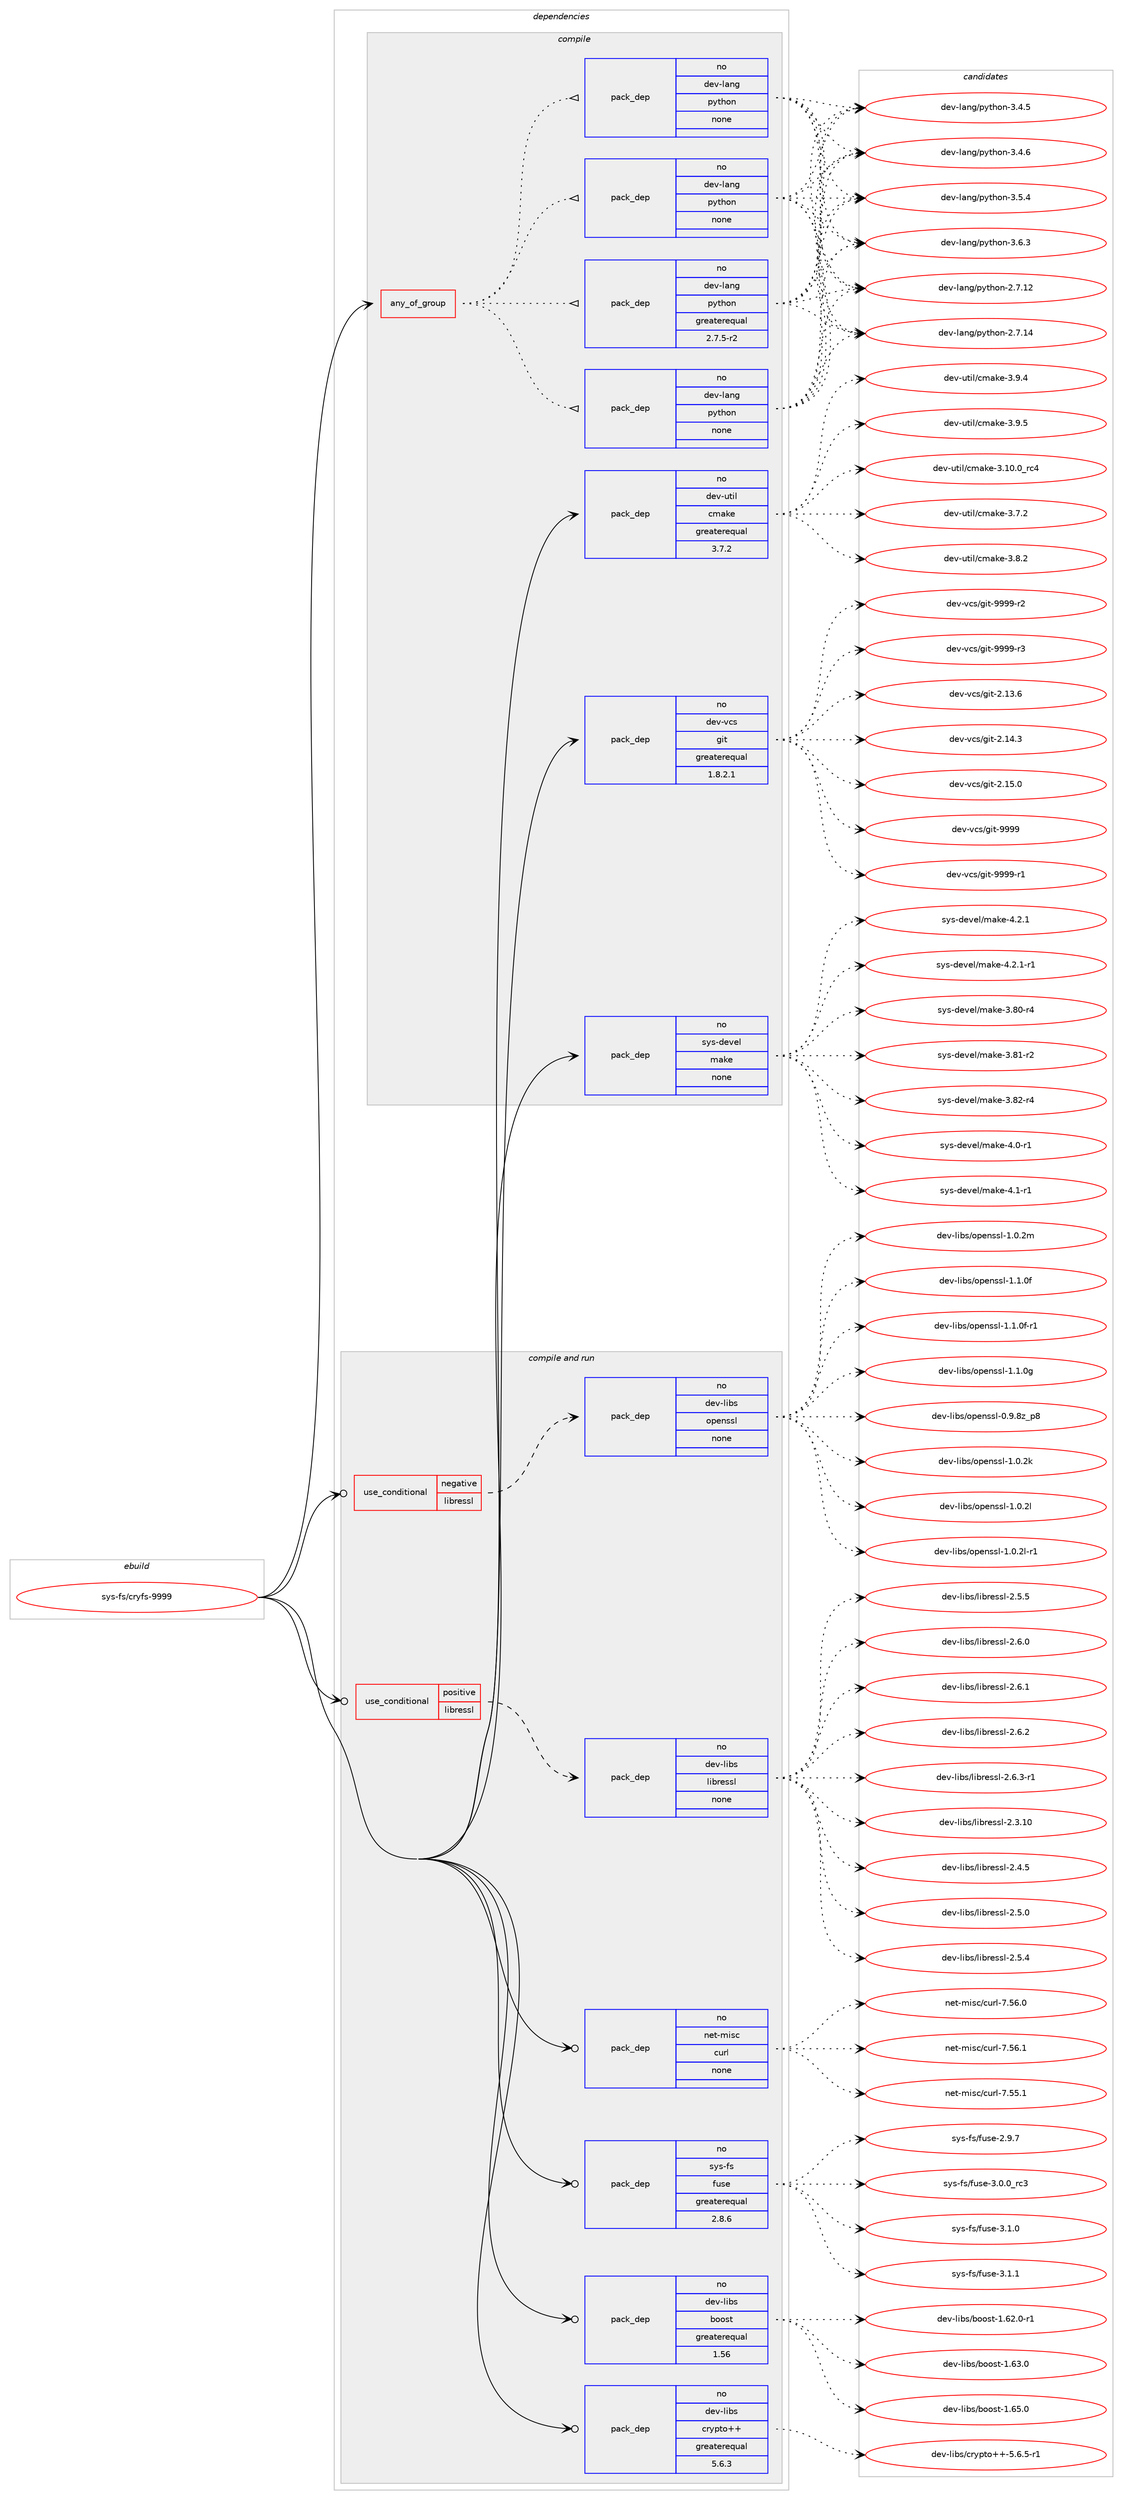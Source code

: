 digraph prolog {

# *************
# Graph options
# *************

newrank=true;
concentrate=true;
compound=true;
graph [rankdir=LR,fontname=Helvetica,fontsize=10,ranksep=1.5];#, ranksep=2.5, nodesep=0.2];
edge  [arrowhead=vee];
node  [fontname=Helvetica,fontsize=10];

# **********
# The ebuild
# **********

subgraph cluster_leftcol {
color=gray;
rank=same;
label=<<i>ebuild</i>>;
id [label="sys-fs/cryfs-9999", color=red, width=4, href="../sys-fs/cryfs-9999.svg"];
}

# ****************
# The dependencies
# ****************

subgraph cluster_midcol {
color=gray;
label=<<i>dependencies</i>>;
subgraph cluster_compile {
fillcolor="#eeeeee";
style=filled;
label=<<i>compile</i>>;
subgraph any8208 {
dependency487523 [label=<<TABLE BORDER="0" CELLBORDER="1" CELLSPACING="0" CELLPADDING="4"><TR><TD CELLPADDING="10">any_of_group</TD></TR></TABLE>>, shape=none, color=red];subgraph pack362296 {
dependency487524 [label=<<TABLE BORDER="0" CELLBORDER="1" CELLSPACING="0" CELLPADDING="4" WIDTH="220"><TR><TD ROWSPAN="6" CELLPADDING="30">pack_dep</TD></TR><TR><TD WIDTH="110">no</TD></TR><TR><TD>dev-lang</TD></TR><TR><TD>python</TD></TR><TR><TD>none</TD></TR><TR><TD></TD></TR></TABLE>>, shape=none, color=blue];
}
dependency487523:e -> dependency487524:w [weight=20,style="dotted",arrowhead="oinv"];
subgraph pack362297 {
dependency487525 [label=<<TABLE BORDER="0" CELLBORDER="1" CELLSPACING="0" CELLPADDING="4" WIDTH="220"><TR><TD ROWSPAN="6" CELLPADDING="30">pack_dep</TD></TR><TR><TD WIDTH="110">no</TD></TR><TR><TD>dev-lang</TD></TR><TR><TD>python</TD></TR><TR><TD>none</TD></TR><TR><TD></TD></TR></TABLE>>, shape=none, color=blue];
}
dependency487523:e -> dependency487525:w [weight=20,style="dotted",arrowhead="oinv"];
subgraph pack362298 {
dependency487526 [label=<<TABLE BORDER="0" CELLBORDER="1" CELLSPACING="0" CELLPADDING="4" WIDTH="220"><TR><TD ROWSPAN="6" CELLPADDING="30">pack_dep</TD></TR><TR><TD WIDTH="110">no</TD></TR><TR><TD>dev-lang</TD></TR><TR><TD>python</TD></TR><TR><TD>none</TD></TR><TR><TD></TD></TR></TABLE>>, shape=none, color=blue];
}
dependency487523:e -> dependency487526:w [weight=20,style="dotted",arrowhead="oinv"];
subgraph pack362299 {
dependency487527 [label=<<TABLE BORDER="0" CELLBORDER="1" CELLSPACING="0" CELLPADDING="4" WIDTH="220"><TR><TD ROWSPAN="6" CELLPADDING="30">pack_dep</TD></TR><TR><TD WIDTH="110">no</TD></TR><TR><TD>dev-lang</TD></TR><TR><TD>python</TD></TR><TR><TD>greaterequal</TD></TR><TR><TD>2.7.5-r2</TD></TR></TABLE>>, shape=none, color=blue];
}
dependency487523:e -> dependency487527:w [weight=20,style="dotted",arrowhead="oinv"];
}
id:e -> dependency487523:w [weight=20,style="solid",arrowhead="vee"];
subgraph pack362300 {
dependency487528 [label=<<TABLE BORDER="0" CELLBORDER="1" CELLSPACING="0" CELLPADDING="4" WIDTH="220"><TR><TD ROWSPAN="6" CELLPADDING="30">pack_dep</TD></TR><TR><TD WIDTH="110">no</TD></TR><TR><TD>dev-util</TD></TR><TR><TD>cmake</TD></TR><TR><TD>greaterequal</TD></TR><TR><TD>3.7.2</TD></TR></TABLE>>, shape=none, color=blue];
}
id:e -> dependency487528:w [weight=20,style="solid",arrowhead="vee"];
subgraph pack362301 {
dependency487529 [label=<<TABLE BORDER="0" CELLBORDER="1" CELLSPACING="0" CELLPADDING="4" WIDTH="220"><TR><TD ROWSPAN="6" CELLPADDING="30">pack_dep</TD></TR><TR><TD WIDTH="110">no</TD></TR><TR><TD>dev-vcs</TD></TR><TR><TD>git</TD></TR><TR><TD>greaterequal</TD></TR><TR><TD>1.8.2.1</TD></TR></TABLE>>, shape=none, color=blue];
}
id:e -> dependency487529:w [weight=20,style="solid",arrowhead="vee"];
subgraph pack362302 {
dependency487530 [label=<<TABLE BORDER="0" CELLBORDER="1" CELLSPACING="0" CELLPADDING="4" WIDTH="220"><TR><TD ROWSPAN="6" CELLPADDING="30">pack_dep</TD></TR><TR><TD WIDTH="110">no</TD></TR><TR><TD>sys-devel</TD></TR><TR><TD>make</TD></TR><TR><TD>none</TD></TR><TR><TD></TD></TR></TABLE>>, shape=none, color=blue];
}
id:e -> dependency487530:w [weight=20,style="solid",arrowhead="vee"];
}
subgraph cluster_compileandrun {
fillcolor="#eeeeee";
style=filled;
label=<<i>compile and run</i>>;
subgraph cond116720 {
dependency487531 [label=<<TABLE BORDER="0" CELLBORDER="1" CELLSPACING="0" CELLPADDING="4"><TR><TD ROWSPAN="3" CELLPADDING="10">use_conditional</TD></TR><TR><TD>negative</TD></TR><TR><TD>libressl</TD></TR></TABLE>>, shape=none, color=red];
subgraph pack362303 {
dependency487532 [label=<<TABLE BORDER="0" CELLBORDER="1" CELLSPACING="0" CELLPADDING="4" WIDTH="220"><TR><TD ROWSPAN="6" CELLPADDING="30">pack_dep</TD></TR><TR><TD WIDTH="110">no</TD></TR><TR><TD>dev-libs</TD></TR><TR><TD>openssl</TD></TR><TR><TD>none</TD></TR><TR><TD></TD></TR></TABLE>>, shape=none, color=blue];
}
dependency487531:e -> dependency487532:w [weight=20,style="dashed",arrowhead="vee"];
}
id:e -> dependency487531:w [weight=20,style="solid",arrowhead="odotvee"];
subgraph cond116721 {
dependency487533 [label=<<TABLE BORDER="0" CELLBORDER="1" CELLSPACING="0" CELLPADDING="4"><TR><TD ROWSPAN="3" CELLPADDING="10">use_conditional</TD></TR><TR><TD>positive</TD></TR><TR><TD>libressl</TD></TR></TABLE>>, shape=none, color=red];
subgraph pack362304 {
dependency487534 [label=<<TABLE BORDER="0" CELLBORDER="1" CELLSPACING="0" CELLPADDING="4" WIDTH="220"><TR><TD ROWSPAN="6" CELLPADDING="30">pack_dep</TD></TR><TR><TD WIDTH="110">no</TD></TR><TR><TD>dev-libs</TD></TR><TR><TD>libressl</TD></TR><TR><TD>none</TD></TR><TR><TD></TD></TR></TABLE>>, shape=none, color=blue];
}
dependency487533:e -> dependency487534:w [weight=20,style="dashed",arrowhead="vee"];
}
id:e -> dependency487533:w [weight=20,style="solid",arrowhead="odotvee"];
subgraph pack362305 {
dependency487535 [label=<<TABLE BORDER="0" CELLBORDER="1" CELLSPACING="0" CELLPADDING="4" WIDTH="220"><TR><TD ROWSPAN="6" CELLPADDING="30">pack_dep</TD></TR><TR><TD WIDTH="110">no</TD></TR><TR><TD>dev-libs</TD></TR><TR><TD>boost</TD></TR><TR><TD>greaterequal</TD></TR><TR><TD>1.56</TD></TR></TABLE>>, shape=none, color=blue];
}
id:e -> dependency487535:w [weight=20,style="solid",arrowhead="odotvee"];
subgraph pack362306 {
dependency487536 [label=<<TABLE BORDER="0" CELLBORDER="1" CELLSPACING="0" CELLPADDING="4" WIDTH="220"><TR><TD ROWSPAN="6" CELLPADDING="30">pack_dep</TD></TR><TR><TD WIDTH="110">no</TD></TR><TR><TD>dev-libs</TD></TR><TR><TD>crypto++</TD></TR><TR><TD>greaterequal</TD></TR><TR><TD>5.6.3</TD></TR></TABLE>>, shape=none, color=blue];
}
id:e -> dependency487536:w [weight=20,style="solid",arrowhead="odotvee"];
subgraph pack362307 {
dependency487537 [label=<<TABLE BORDER="0" CELLBORDER="1" CELLSPACING="0" CELLPADDING="4" WIDTH="220"><TR><TD ROWSPAN="6" CELLPADDING="30">pack_dep</TD></TR><TR><TD WIDTH="110">no</TD></TR><TR><TD>net-misc</TD></TR><TR><TD>curl</TD></TR><TR><TD>none</TD></TR><TR><TD></TD></TR></TABLE>>, shape=none, color=blue];
}
id:e -> dependency487537:w [weight=20,style="solid",arrowhead="odotvee"];
subgraph pack362308 {
dependency487538 [label=<<TABLE BORDER="0" CELLBORDER="1" CELLSPACING="0" CELLPADDING="4" WIDTH="220"><TR><TD ROWSPAN="6" CELLPADDING="30">pack_dep</TD></TR><TR><TD WIDTH="110">no</TD></TR><TR><TD>sys-fs</TD></TR><TR><TD>fuse</TD></TR><TR><TD>greaterequal</TD></TR><TR><TD>2.8.6</TD></TR></TABLE>>, shape=none, color=blue];
}
id:e -> dependency487538:w [weight=20,style="solid",arrowhead="odotvee"];
}
subgraph cluster_run {
fillcolor="#eeeeee";
style=filled;
label=<<i>run</i>>;
}
}

# **************
# The candidates
# **************

subgraph cluster_choices {
rank=same;
color=gray;
label=<<i>candidates</i>>;

subgraph choice362296 {
color=black;
nodesep=1;
choice10010111845108971101034711212111610411111045504655464950 [label="dev-lang/python-2.7.12", color=red, width=4,href="../dev-lang/python-2.7.12.svg"];
choice10010111845108971101034711212111610411111045504655464952 [label="dev-lang/python-2.7.14", color=red, width=4,href="../dev-lang/python-2.7.14.svg"];
choice100101118451089711010347112121116104111110455146524653 [label="dev-lang/python-3.4.5", color=red, width=4,href="../dev-lang/python-3.4.5.svg"];
choice100101118451089711010347112121116104111110455146524654 [label="dev-lang/python-3.4.6", color=red, width=4,href="../dev-lang/python-3.4.6.svg"];
choice100101118451089711010347112121116104111110455146534652 [label="dev-lang/python-3.5.4", color=red, width=4,href="../dev-lang/python-3.5.4.svg"];
choice100101118451089711010347112121116104111110455146544651 [label="dev-lang/python-3.6.3", color=red, width=4,href="../dev-lang/python-3.6.3.svg"];
dependency487524:e -> choice10010111845108971101034711212111610411111045504655464950:w [style=dotted,weight="100"];
dependency487524:e -> choice10010111845108971101034711212111610411111045504655464952:w [style=dotted,weight="100"];
dependency487524:e -> choice100101118451089711010347112121116104111110455146524653:w [style=dotted,weight="100"];
dependency487524:e -> choice100101118451089711010347112121116104111110455146524654:w [style=dotted,weight="100"];
dependency487524:e -> choice100101118451089711010347112121116104111110455146534652:w [style=dotted,weight="100"];
dependency487524:e -> choice100101118451089711010347112121116104111110455146544651:w [style=dotted,weight="100"];
}
subgraph choice362297 {
color=black;
nodesep=1;
choice10010111845108971101034711212111610411111045504655464950 [label="dev-lang/python-2.7.12", color=red, width=4,href="../dev-lang/python-2.7.12.svg"];
choice10010111845108971101034711212111610411111045504655464952 [label="dev-lang/python-2.7.14", color=red, width=4,href="../dev-lang/python-2.7.14.svg"];
choice100101118451089711010347112121116104111110455146524653 [label="dev-lang/python-3.4.5", color=red, width=4,href="../dev-lang/python-3.4.5.svg"];
choice100101118451089711010347112121116104111110455146524654 [label="dev-lang/python-3.4.6", color=red, width=4,href="../dev-lang/python-3.4.6.svg"];
choice100101118451089711010347112121116104111110455146534652 [label="dev-lang/python-3.5.4", color=red, width=4,href="../dev-lang/python-3.5.4.svg"];
choice100101118451089711010347112121116104111110455146544651 [label="dev-lang/python-3.6.3", color=red, width=4,href="../dev-lang/python-3.6.3.svg"];
dependency487525:e -> choice10010111845108971101034711212111610411111045504655464950:w [style=dotted,weight="100"];
dependency487525:e -> choice10010111845108971101034711212111610411111045504655464952:w [style=dotted,weight="100"];
dependency487525:e -> choice100101118451089711010347112121116104111110455146524653:w [style=dotted,weight="100"];
dependency487525:e -> choice100101118451089711010347112121116104111110455146524654:w [style=dotted,weight="100"];
dependency487525:e -> choice100101118451089711010347112121116104111110455146534652:w [style=dotted,weight="100"];
dependency487525:e -> choice100101118451089711010347112121116104111110455146544651:w [style=dotted,weight="100"];
}
subgraph choice362298 {
color=black;
nodesep=1;
choice10010111845108971101034711212111610411111045504655464950 [label="dev-lang/python-2.7.12", color=red, width=4,href="../dev-lang/python-2.7.12.svg"];
choice10010111845108971101034711212111610411111045504655464952 [label="dev-lang/python-2.7.14", color=red, width=4,href="../dev-lang/python-2.7.14.svg"];
choice100101118451089711010347112121116104111110455146524653 [label="dev-lang/python-3.4.5", color=red, width=4,href="../dev-lang/python-3.4.5.svg"];
choice100101118451089711010347112121116104111110455146524654 [label="dev-lang/python-3.4.6", color=red, width=4,href="../dev-lang/python-3.4.6.svg"];
choice100101118451089711010347112121116104111110455146534652 [label="dev-lang/python-3.5.4", color=red, width=4,href="../dev-lang/python-3.5.4.svg"];
choice100101118451089711010347112121116104111110455146544651 [label="dev-lang/python-3.6.3", color=red, width=4,href="../dev-lang/python-3.6.3.svg"];
dependency487526:e -> choice10010111845108971101034711212111610411111045504655464950:w [style=dotted,weight="100"];
dependency487526:e -> choice10010111845108971101034711212111610411111045504655464952:w [style=dotted,weight="100"];
dependency487526:e -> choice100101118451089711010347112121116104111110455146524653:w [style=dotted,weight="100"];
dependency487526:e -> choice100101118451089711010347112121116104111110455146524654:w [style=dotted,weight="100"];
dependency487526:e -> choice100101118451089711010347112121116104111110455146534652:w [style=dotted,weight="100"];
dependency487526:e -> choice100101118451089711010347112121116104111110455146544651:w [style=dotted,weight="100"];
}
subgraph choice362299 {
color=black;
nodesep=1;
choice10010111845108971101034711212111610411111045504655464950 [label="dev-lang/python-2.7.12", color=red, width=4,href="../dev-lang/python-2.7.12.svg"];
choice10010111845108971101034711212111610411111045504655464952 [label="dev-lang/python-2.7.14", color=red, width=4,href="../dev-lang/python-2.7.14.svg"];
choice100101118451089711010347112121116104111110455146524653 [label="dev-lang/python-3.4.5", color=red, width=4,href="../dev-lang/python-3.4.5.svg"];
choice100101118451089711010347112121116104111110455146524654 [label="dev-lang/python-3.4.6", color=red, width=4,href="../dev-lang/python-3.4.6.svg"];
choice100101118451089711010347112121116104111110455146534652 [label="dev-lang/python-3.5.4", color=red, width=4,href="../dev-lang/python-3.5.4.svg"];
choice100101118451089711010347112121116104111110455146544651 [label="dev-lang/python-3.6.3", color=red, width=4,href="../dev-lang/python-3.6.3.svg"];
dependency487527:e -> choice10010111845108971101034711212111610411111045504655464950:w [style=dotted,weight="100"];
dependency487527:e -> choice10010111845108971101034711212111610411111045504655464952:w [style=dotted,weight="100"];
dependency487527:e -> choice100101118451089711010347112121116104111110455146524653:w [style=dotted,weight="100"];
dependency487527:e -> choice100101118451089711010347112121116104111110455146524654:w [style=dotted,weight="100"];
dependency487527:e -> choice100101118451089711010347112121116104111110455146534652:w [style=dotted,weight="100"];
dependency487527:e -> choice100101118451089711010347112121116104111110455146544651:w [style=dotted,weight="100"];
}
subgraph choice362300 {
color=black;
nodesep=1;
choice1001011184511711610510847991099710710145514649484648951149952 [label="dev-util/cmake-3.10.0_rc4", color=red, width=4,href="../dev-util/cmake-3.10.0_rc4.svg"];
choice10010111845117116105108479910997107101455146554650 [label="dev-util/cmake-3.7.2", color=red, width=4,href="../dev-util/cmake-3.7.2.svg"];
choice10010111845117116105108479910997107101455146564650 [label="dev-util/cmake-3.8.2", color=red, width=4,href="../dev-util/cmake-3.8.2.svg"];
choice10010111845117116105108479910997107101455146574652 [label="dev-util/cmake-3.9.4", color=red, width=4,href="../dev-util/cmake-3.9.4.svg"];
choice10010111845117116105108479910997107101455146574653 [label="dev-util/cmake-3.9.5", color=red, width=4,href="../dev-util/cmake-3.9.5.svg"];
dependency487528:e -> choice1001011184511711610510847991099710710145514649484648951149952:w [style=dotted,weight="100"];
dependency487528:e -> choice10010111845117116105108479910997107101455146554650:w [style=dotted,weight="100"];
dependency487528:e -> choice10010111845117116105108479910997107101455146564650:w [style=dotted,weight="100"];
dependency487528:e -> choice10010111845117116105108479910997107101455146574652:w [style=dotted,weight="100"];
dependency487528:e -> choice10010111845117116105108479910997107101455146574653:w [style=dotted,weight="100"];
}
subgraph choice362301 {
color=black;
nodesep=1;
choice10010111845118991154710310511645504649514654 [label="dev-vcs/git-2.13.6", color=red, width=4,href="../dev-vcs/git-2.13.6.svg"];
choice10010111845118991154710310511645504649524651 [label="dev-vcs/git-2.14.3", color=red, width=4,href="../dev-vcs/git-2.14.3.svg"];
choice10010111845118991154710310511645504649534648 [label="dev-vcs/git-2.15.0", color=red, width=4,href="../dev-vcs/git-2.15.0.svg"];
choice1001011184511899115471031051164557575757 [label="dev-vcs/git-9999", color=red, width=4,href="../dev-vcs/git-9999.svg"];
choice10010111845118991154710310511645575757574511449 [label="dev-vcs/git-9999-r1", color=red, width=4,href="../dev-vcs/git-9999-r1.svg"];
choice10010111845118991154710310511645575757574511450 [label="dev-vcs/git-9999-r2", color=red, width=4,href="../dev-vcs/git-9999-r2.svg"];
choice10010111845118991154710310511645575757574511451 [label="dev-vcs/git-9999-r3", color=red, width=4,href="../dev-vcs/git-9999-r3.svg"];
dependency487529:e -> choice10010111845118991154710310511645504649514654:w [style=dotted,weight="100"];
dependency487529:e -> choice10010111845118991154710310511645504649524651:w [style=dotted,weight="100"];
dependency487529:e -> choice10010111845118991154710310511645504649534648:w [style=dotted,weight="100"];
dependency487529:e -> choice1001011184511899115471031051164557575757:w [style=dotted,weight="100"];
dependency487529:e -> choice10010111845118991154710310511645575757574511449:w [style=dotted,weight="100"];
dependency487529:e -> choice10010111845118991154710310511645575757574511450:w [style=dotted,weight="100"];
dependency487529:e -> choice10010111845118991154710310511645575757574511451:w [style=dotted,weight="100"];
}
subgraph choice362302 {
color=black;
nodesep=1;
choice11512111545100101118101108471099710710145514656484511452 [label="sys-devel/make-3.80-r4", color=red, width=4,href="../sys-devel/make-3.80-r4.svg"];
choice11512111545100101118101108471099710710145514656494511450 [label="sys-devel/make-3.81-r2", color=red, width=4,href="../sys-devel/make-3.81-r2.svg"];
choice11512111545100101118101108471099710710145514656504511452 [label="sys-devel/make-3.82-r4", color=red, width=4,href="../sys-devel/make-3.82-r4.svg"];
choice115121115451001011181011084710997107101455246484511449 [label="sys-devel/make-4.0-r1", color=red, width=4,href="../sys-devel/make-4.0-r1.svg"];
choice115121115451001011181011084710997107101455246494511449 [label="sys-devel/make-4.1-r1", color=red, width=4,href="../sys-devel/make-4.1-r1.svg"];
choice115121115451001011181011084710997107101455246504649 [label="sys-devel/make-4.2.1", color=red, width=4,href="../sys-devel/make-4.2.1.svg"];
choice1151211154510010111810110847109971071014552465046494511449 [label="sys-devel/make-4.2.1-r1", color=red, width=4,href="../sys-devel/make-4.2.1-r1.svg"];
dependency487530:e -> choice11512111545100101118101108471099710710145514656484511452:w [style=dotted,weight="100"];
dependency487530:e -> choice11512111545100101118101108471099710710145514656494511450:w [style=dotted,weight="100"];
dependency487530:e -> choice11512111545100101118101108471099710710145514656504511452:w [style=dotted,weight="100"];
dependency487530:e -> choice115121115451001011181011084710997107101455246484511449:w [style=dotted,weight="100"];
dependency487530:e -> choice115121115451001011181011084710997107101455246494511449:w [style=dotted,weight="100"];
dependency487530:e -> choice115121115451001011181011084710997107101455246504649:w [style=dotted,weight="100"];
dependency487530:e -> choice1151211154510010111810110847109971071014552465046494511449:w [style=dotted,weight="100"];
}
subgraph choice362303 {
color=black;
nodesep=1;
choice1001011184510810598115471111121011101151151084548465746561229511256 [label="dev-libs/openssl-0.9.8z_p8", color=red, width=4,href="../dev-libs/openssl-0.9.8z_p8.svg"];
choice100101118451081059811547111112101110115115108454946484650107 [label="dev-libs/openssl-1.0.2k", color=red, width=4,href="../dev-libs/openssl-1.0.2k.svg"];
choice100101118451081059811547111112101110115115108454946484650108 [label="dev-libs/openssl-1.0.2l", color=red, width=4,href="../dev-libs/openssl-1.0.2l.svg"];
choice1001011184510810598115471111121011101151151084549464846501084511449 [label="dev-libs/openssl-1.0.2l-r1", color=red, width=4,href="../dev-libs/openssl-1.0.2l-r1.svg"];
choice100101118451081059811547111112101110115115108454946484650109 [label="dev-libs/openssl-1.0.2m", color=red, width=4,href="../dev-libs/openssl-1.0.2m.svg"];
choice100101118451081059811547111112101110115115108454946494648102 [label="dev-libs/openssl-1.1.0f", color=red, width=4,href="../dev-libs/openssl-1.1.0f.svg"];
choice1001011184510810598115471111121011101151151084549464946481024511449 [label="dev-libs/openssl-1.1.0f-r1", color=red, width=4,href="../dev-libs/openssl-1.1.0f-r1.svg"];
choice100101118451081059811547111112101110115115108454946494648103 [label="dev-libs/openssl-1.1.0g", color=red, width=4,href="../dev-libs/openssl-1.1.0g.svg"];
dependency487532:e -> choice1001011184510810598115471111121011101151151084548465746561229511256:w [style=dotted,weight="100"];
dependency487532:e -> choice100101118451081059811547111112101110115115108454946484650107:w [style=dotted,weight="100"];
dependency487532:e -> choice100101118451081059811547111112101110115115108454946484650108:w [style=dotted,weight="100"];
dependency487532:e -> choice1001011184510810598115471111121011101151151084549464846501084511449:w [style=dotted,weight="100"];
dependency487532:e -> choice100101118451081059811547111112101110115115108454946484650109:w [style=dotted,weight="100"];
dependency487532:e -> choice100101118451081059811547111112101110115115108454946494648102:w [style=dotted,weight="100"];
dependency487532:e -> choice1001011184510810598115471111121011101151151084549464946481024511449:w [style=dotted,weight="100"];
dependency487532:e -> choice100101118451081059811547111112101110115115108454946494648103:w [style=dotted,weight="100"];
}
subgraph choice362304 {
color=black;
nodesep=1;
choice1001011184510810598115471081059811410111511510845504651464948 [label="dev-libs/libressl-2.3.10", color=red, width=4,href="../dev-libs/libressl-2.3.10.svg"];
choice10010111845108105981154710810598114101115115108455046524653 [label="dev-libs/libressl-2.4.5", color=red, width=4,href="../dev-libs/libressl-2.4.5.svg"];
choice10010111845108105981154710810598114101115115108455046534648 [label="dev-libs/libressl-2.5.0", color=red, width=4,href="../dev-libs/libressl-2.5.0.svg"];
choice10010111845108105981154710810598114101115115108455046534652 [label="dev-libs/libressl-2.5.4", color=red, width=4,href="../dev-libs/libressl-2.5.4.svg"];
choice10010111845108105981154710810598114101115115108455046534653 [label="dev-libs/libressl-2.5.5", color=red, width=4,href="../dev-libs/libressl-2.5.5.svg"];
choice10010111845108105981154710810598114101115115108455046544648 [label="dev-libs/libressl-2.6.0", color=red, width=4,href="../dev-libs/libressl-2.6.0.svg"];
choice10010111845108105981154710810598114101115115108455046544649 [label="dev-libs/libressl-2.6.1", color=red, width=4,href="../dev-libs/libressl-2.6.1.svg"];
choice10010111845108105981154710810598114101115115108455046544650 [label="dev-libs/libressl-2.6.2", color=red, width=4,href="../dev-libs/libressl-2.6.2.svg"];
choice100101118451081059811547108105981141011151151084550465446514511449 [label="dev-libs/libressl-2.6.3-r1", color=red, width=4,href="../dev-libs/libressl-2.6.3-r1.svg"];
dependency487534:e -> choice1001011184510810598115471081059811410111511510845504651464948:w [style=dotted,weight="100"];
dependency487534:e -> choice10010111845108105981154710810598114101115115108455046524653:w [style=dotted,weight="100"];
dependency487534:e -> choice10010111845108105981154710810598114101115115108455046534648:w [style=dotted,weight="100"];
dependency487534:e -> choice10010111845108105981154710810598114101115115108455046534652:w [style=dotted,weight="100"];
dependency487534:e -> choice10010111845108105981154710810598114101115115108455046534653:w [style=dotted,weight="100"];
dependency487534:e -> choice10010111845108105981154710810598114101115115108455046544648:w [style=dotted,weight="100"];
dependency487534:e -> choice10010111845108105981154710810598114101115115108455046544649:w [style=dotted,weight="100"];
dependency487534:e -> choice10010111845108105981154710810598114101115115108455046544650:w [style=dotted,weight="100"];
dependency487534:e -> choice100101118451081059811547108105981141011151151084550465446514511449:w [style=dotted,weight="100"];
}
subgraph choice362305 {
color=black;
nodesep=1;
choice10010111845108105981154798111111115116454946545046484511449 [label="dev-libs/boost-1.62.0-r1", color=red, width=4,href="../dev-libs/boost-1.62.0-r1.svg"];
choice1001011184510810598115479811111111511645494654514648 [label="dev-libs/boost-1.63.0", color=red, width=4,href="../dev-libs/boost-1.63.0.svg"];
choice1001011184510810598115479811111111511645494654534648 [label="dev-libs/boost-1.65.0", color=red, width=4,href="../dev-libs/boost-1.65.0.svg"];
dependency487535:e -> choice10010111845108105981154798111111115116454946545046484511449:w [style=dotted,weight="100"];
dependency487535:e -> choice1001011184510810598115479811111111511645494654514648:w [style=dotted,weight="100"];
dependency487535:e -> choice1001011184510810598115479811111111511645494654534648:w [style=dotted,weight="100"];
}
subgraph choice362306 {
color=black;
nodesep=1;
choice1001011184510810598115479911412111211611143434553465446534511449 [label="dev-libs/crypto++-5.6.5-r1", color=red, width=4,href="../dev-libs/crypto++-5.6.5-r1.svg"];
dependency487536:e -> choice1001011184510810598115479911412111211611143434553465446534511449:w [style=dotted,weight="100"];
}
subgraph choice362307 {
color=black;
nodesep=1;
choice1101011164510910511599479911711410845554653534649 [label="net-misc/curl-7.55.1", color=red, width=4,href="../net-misc/curl-7.55.1.svg"];
choice1101011164510910511599479911711410845554653544648 [label="net-misc/curl-7.56.0", color=red, width=4,href="../net-misc/curl-7.56.0.svg"];
choice1101011164510910511599479911711410845554653544649 [label="net-misc/curl-7.56.1", color=red, width=4,href="../net-misc/curl-7.56.1.svg"];
dependency487537:e -> choice1101011164510910511599479911711410845554653534649:w [style=dotted,weight="100"];
dependency487537:e -> choice1101011164510910511599479911711410845554653544648:w [style=dotted,weight="100"];
dependency487537:e -> choice1101011164510910511599479911711410845554653544649:w [style=dotted,weight="100"];
}
subgraph choice362308 {
color=black;
nodesep=1;
choice1151211154510211547102117115101455046574655 [label="sys-fs/fuse-2.9.7", color=red, width=4,href="../sys-fs/fuse-2.9.7.svg"];
choice1151211154510211547102117115101455146484648951149951 [label="sys-fs/fuse-3.0.0_rc3", color=red, width=4,href="../sys-fs/fuse-3.0.0_rc3.svg"];
choice1151211154510211547102117115101455146494648 [label="sys-fs/fuse-3.1.0", color=red, width=4,href="../sys-fs/fuse-3.1.0.svg"];
choice1151211154510211547102117115101455146494649 [label="sys-fs/fuse-3.1.1", color=red, width=4,href="../sys-fs/fuse-3.1.1.svg"];
dependency487538:e -> choice1151211154510211547102117115101455046574655:w [style=dotted,weight="100"];
dependency487538:e -> choice1151211154510211547102117115101455146484648951149951:w [style=dotted,weight="100"];
dependency487538:e -> choice1151211154510211547102117115101455146494648:w [style=dotted,weight="100"];
dependency487538:e -> choice1151211154510211547102117115101455146494649:w [style=dotted,weight="100"];
}
}

}

